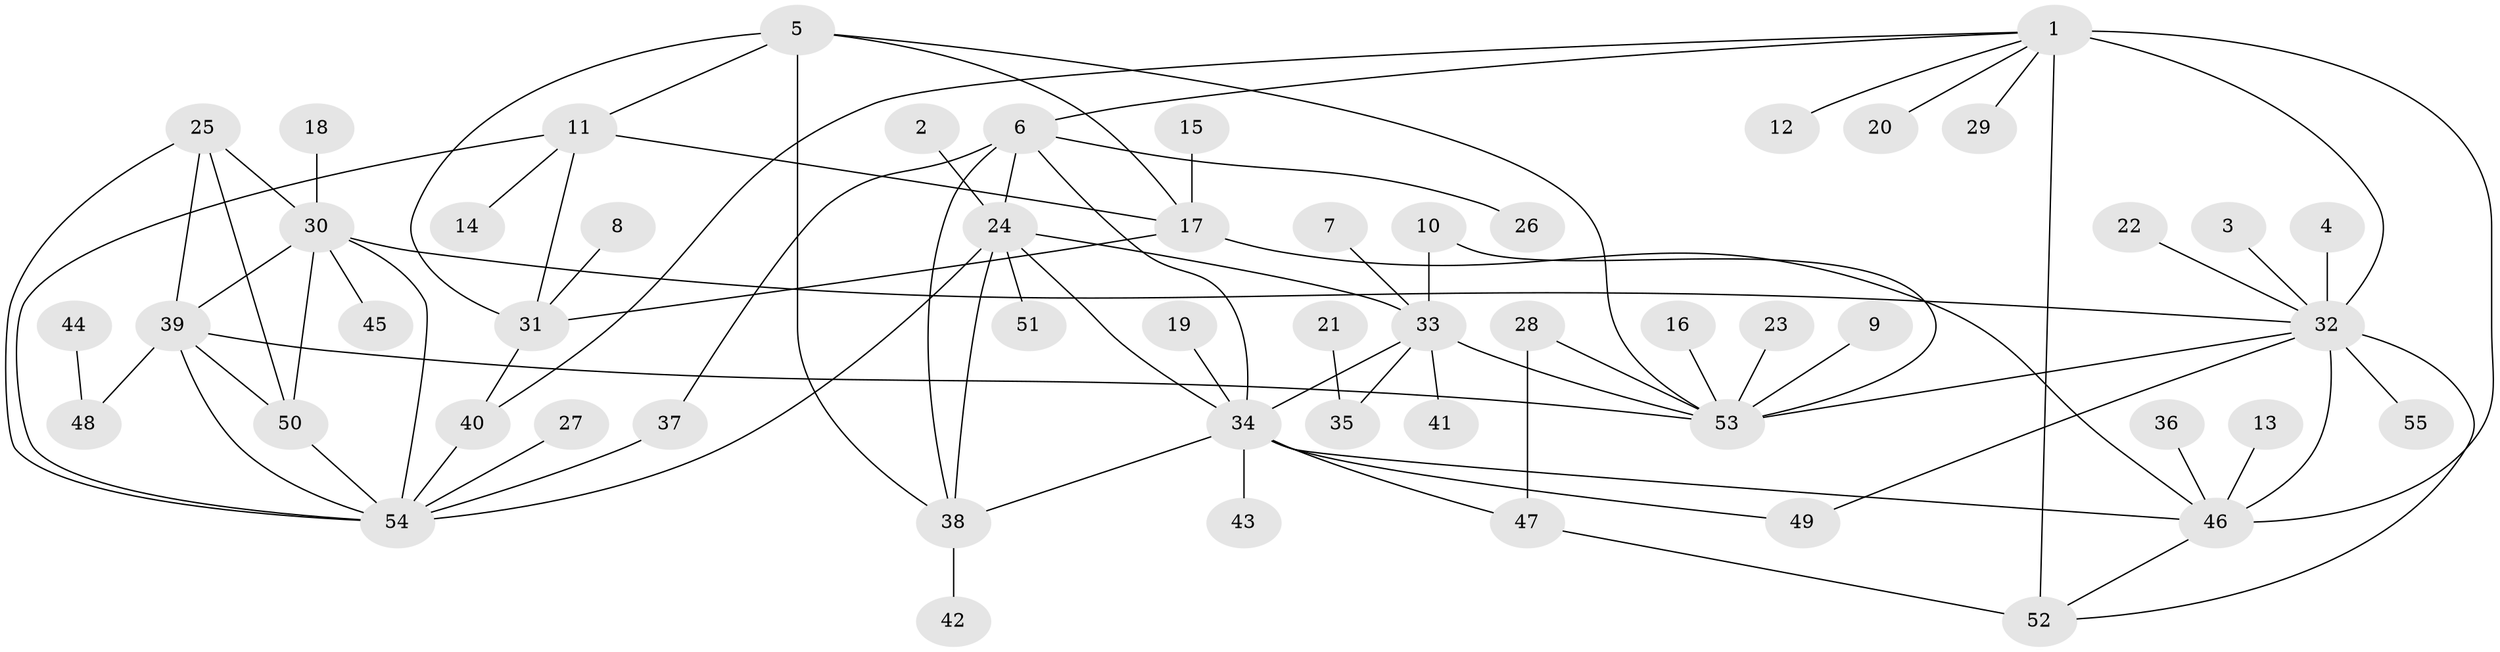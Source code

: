 // original degree distribution, {7: 0.05504587155963303, 6: 0.045871559633027525, 12: 0.009174311926605505, 8: 0.03669724770642202, 5: 0.027522935779816515, 11: 0.01834862385321101, 10: 0.027522935779816515, 4: 0.06422018348623854, 1: 0.5779816513761468, 2: 0.11926605504587157, 3: 0.01834862385321101}
// Generated by graph-tools (version 1.1) at 2025/50/03/09/25 03:50:31]
// undirected, 55 vertices, 84 edges
graph export_dot {
graph [start="1"]
  node [color=gray90,style=filled];
  1;
  2;
  3;
  4;
  5;
  6;
  7;
  8;
  9;
  10;
  11;
  12;
  13;
  14;
  15;
  16;
  17;
  18;
  19;
  20;
  21;
  22;
  23;
  24;
  25;
  26;
  27;
  28;
  29;
  30;
  31;
  32;
  33;
  34;
  35;
  36;
  37;
  38;
  39;
  40;
  41;
  42;
  43;
  44;
  45;
  46;
  47;
  48;
  49;
  50;
  51;
  52;
  53;
  54;
  55;
  1 -- 6 [weight=1.0];
  1 -- 12 [weight=1.0];
  1 -- 20 [weight=1.0];
  1 -- 29 [weight=1.0];
  1 -- 32 [weight=2.0];
  1 -- 40 [weight=1.0];
  1 -- 46 [weight=2.0];
  1 -- 52 [weight=2.0];
  2 -- 24 [weight=1.0];
  3 -- 32 [weight=1.0];
  4 -- 32 [weight=1.0];
  5 -- 11 [weight=2.0];
  5 -- 17 [weight=2.0];
  5 -- 31 [weight=2.0];
  5 -- 38 [weight=1.0];
  5 -- 53 [weight=2.0];
  6 -- 24 [weight=1.0];
  6 -- 26 [weight=1.0];
  6 -- 34 [weight=1.0];
  6 -- 37 [weight=1.0];
  6 -- 38 [weight=2.0];
  7 -- 33 [weight=1.0];
  8 -- 31 [weight=1.0];
  9 -- 53 [weight=1.0];
  10 -- 33 [weight=2.0];
  10 -- 53 [weight=4.0];
  11 -- 14 [weight=1.0];
  11 -- 17 [weight=1.0];
  11 -- 31 [weight=1.0];
  11 -- 54 [weight=1.0];
  13 -- 46 [weight=1.0];
  15 -- 17 [weight=1.0];
  16 -- 53 [weight=1.0];
  17 -- 31 [weight=1.0];
  17 -- 46 [weight=1.0];
  18 -- 30 [weight=1.0];
  19 -- 34 [weight=1.0];
  21 -- 35 [weight=1.0];
  22 -- 32 [weight=1.0];
  23 -- 53 [weight=1.0];
  24 -- 33 [weight=1.0];
  24 -- 34 [weight=1.0];
  24 -- 38 [weight=2.0];
  24 -- 51 [weight=1.0];
  24 -- 54 [weight=1.0];
  25 -- 30 [weight=1.0];
  25 -- 39 [weight=1.0];
  25 -- 50 [weight=1.0];
  25 -- 54 [weight=1.0];
  27 -- 54 [weight=1.0];
  28 -- 47 [weight=1.0];
  28 -- 53 [weight=1.0];
  30 -- 32 [weight=1.0];
  30 -- 39 [weight=1.0];
  30 -- 45 [weight=1.0];
  30 -- 50 [weight=1.0];
  30 -- 54 [weight=1.0];
  31 -- 40 [weight=1.0];
  32 -- 46 [weight=1.0];
  32 -- 49 [weight=1.0];
  32 -- 52 [weight=1.0];
  32 -- 53 [weight=1.0];
  32 -- 55 [weight=1.0];
  33 -- 34 [weight=1.0];
  33 -- 35 [weight=1.0];
  33 -- 41 [weight=1.0];
  33 -- 53 [weight=2.0];
  34 -- 38 [weight=2.0];
  34 -- 43 [weight=1.0];
  34 -- 46 [weight=1.0];
  34 -- 47 [weight=1.0];
  34 -- 49 [weight=1.0];
  36 -- 46 [weight=1.0];
  37 -- 54 [weight=1.0];
  38 -- 42 [weight=1.0];
  39 -- 48 [weight=1.0];
  39 -- 50 [weight=1.0];
  39 -- 53 [weight=1.0];
  39 -- 54 [weight=1.0];
  40 -- 54 [weight=1.0];
  44 -- 48 [weight=1.0];
  46 -- 52 [weight=1.0];
  47 -- 52 [weight=1.0];
  50 -- 54 [weight=1.0];
}
